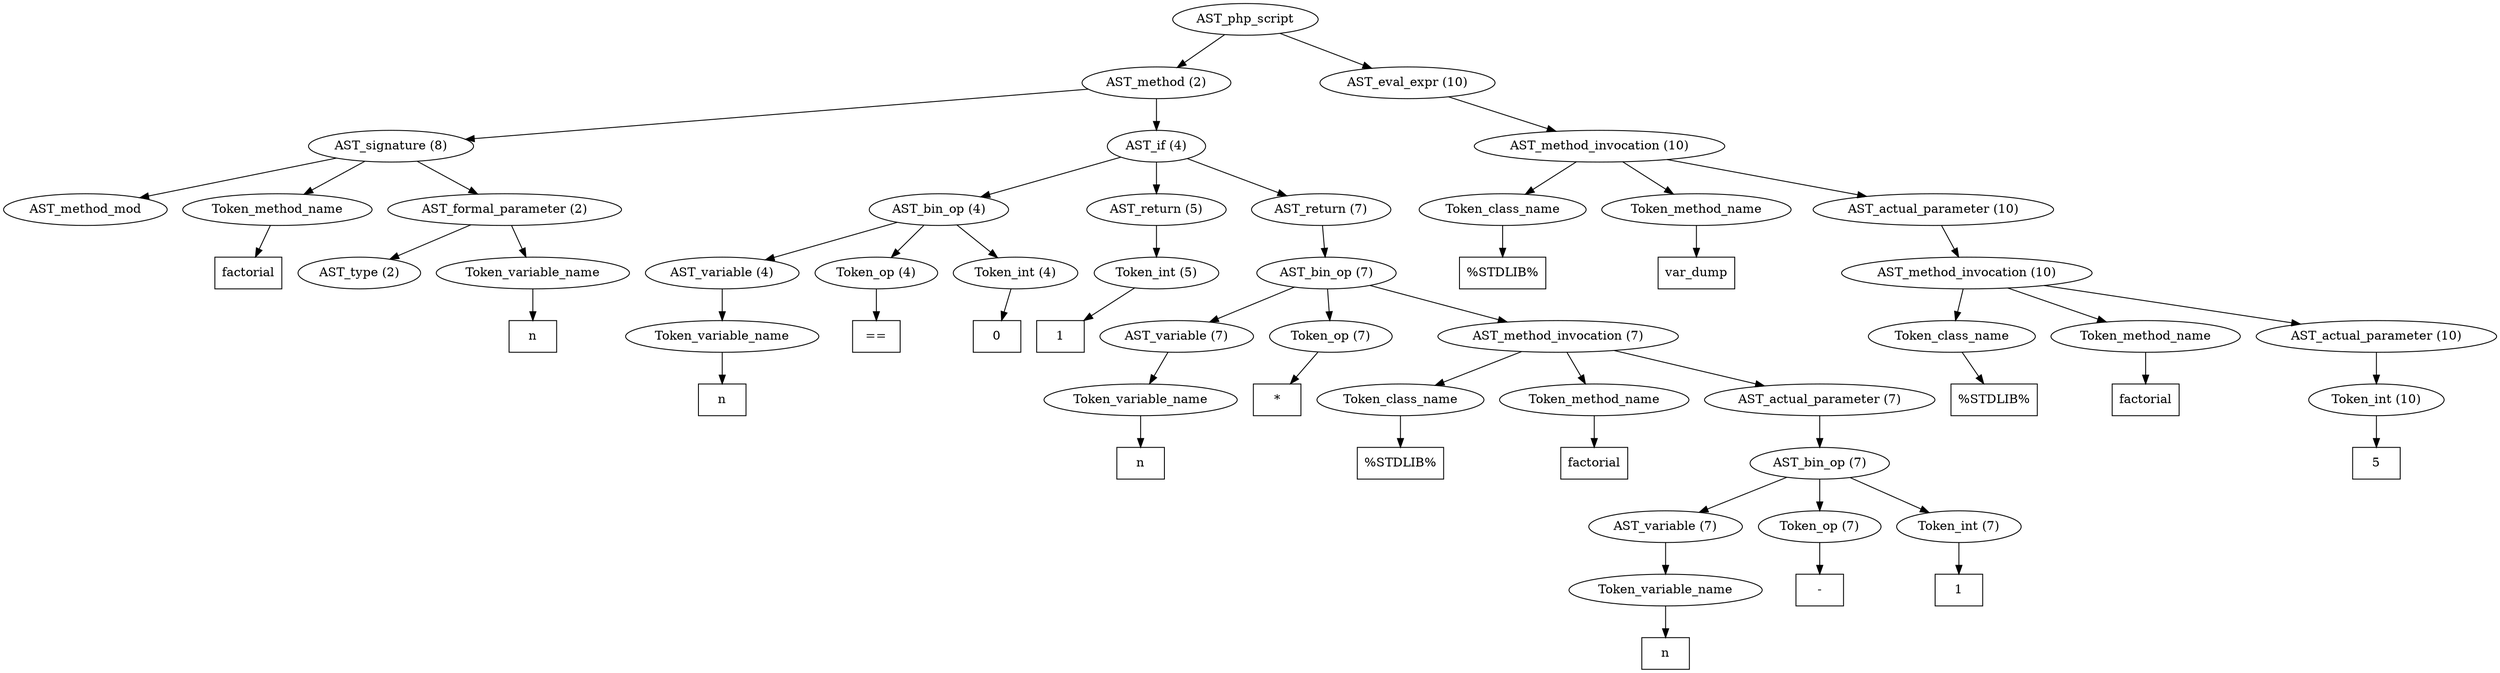 /*
 * AST in dot format generated by phc -- the PHP compiler
 */

digraph AST {
node_0 [label="AST_php_script"];
node_1 [label="AST_method (2)"];
node_2 [label="AST_signature (8)"];
node_3 [label="AST_method_mod"];
node_4 [label="Token_method_name"];
node_5 [label="factorial", shape=box]
node_4 -> node_5;
node_6 [label="AST_formal_parameter (2)"];
node_7 [label="AST_type (2)"];
node_8 [label="Token_variable_name"];
node_9 [label="n", shape=box]
node_8 -> node_9;
node_6 -> node_8;
node_6 -> node_7;
node_2 -> node_6;
node_2 -> node_4;
node_2 -> node_3;
node_10 [label="AST_if (4)"];
node_11 [label="AST_bin_op (4)"];
node_12 [label="AST_variable (4)"];
node_13 [label="Token_variable_name"];
node_14 [label="n", shape=box]
node_13 -> node_14;
node_12 -> node_13;
node_15 [label="Token_op (4)"];
node_16 [label="==", shape=box]
node_15 -> node_16;
node_17 [label="Token_int (4)"];
node_18 [label="0", shape=box]
node_17 -> node_18;
node_11 -> node_17;
node_11 -> node_15;
node_11 -> node_12;
node_19 [label="AST_return (5)"];
node_20 [label="Token_int (5)"];
node_21 [label="1", shape=box]
node_20 -> node_21;
node_19 -> node_20;
node_22 [label="AST_return (7)"];
node_23 [label="AST_bin_op (7)"];
node_24 [label="AST_variable (7)"];
node_25 [label="Token_variable_name"];
node_26 [label="n", shape=box]
node_25 -> node_26;
node_24 -> node_25;
node_27 [label="Token_op (7)"];
node_28 [label="*", shape=box]
node_27 -> node_28;
node_29 [label="AST_method_invocation (7)"];
node_30 [label="Token_class_name"];
node_31 [label="%STDLIB%", shape=box]
node_30 -> node_31;
node_32 [label="Token_method_name"];
node_33 [label="factorial", shape=box]
node_32 -> node_33;
node_34 [label="AST_actual_parameter (7)"];
node_35 [label="AST_bin_op (7)"];
node_36 [label="AST_variable (7)"];
node_37 [label="Token_variable_name"];
node_38 [label="n", shape=box]
node_37 -> node_38;
node_36 -> node_37;
node_39 [label="Token_op (7)"];
node_40 [label="-", shape=box]
node_39 -> node_40;
node_41 [label="Token_int (7)"];
node_42 [label="1", shape=box]
node_41 -> node_42;
node_35 -> node_41;
node_35 -> node_39;
node_35 -> node_36;
node_34 -> node_35;
node_29 -> node_34;
node_29 -> node_32;
node_29 -> node_30;
node_23 -> node_29;
node_23 -> node_27;
node_23 -> node_24;
node_22 -> node_23;
node_10 -> node_22;
node_10 -> node_19;
node_10 -> node_11;
node_1 -> node_10;
node_1 -> node_2;
node_43 [label="AST_eval_expr (10)"];
node_44 [label="AST_method_invocation (10)"];
node_45 [label="Token_class_name"];
node_46 [label="%STDLIB%", shape=box]
node_45 -> node_46;
node_47 [label="Token_method_name"];
node_48 [label="var_dump", shape=box]
node_47 -> node_48;
node_49 [label="AST_actual_parameter (10)"];
node_50 [label="AST_method_invocation (10)"];
node_51 [label="Token_class_name"];
node_52 [label="%STDLIB%", shape=box]
node_51 -> node_52;
node_53 [label="Token_method_name"];
node_54 [label="factorial", shape=box]
node_53 -> node_54;
node_55 [label="AST_actual_parameter (10)"];
node_56 [label="Token_int (10)"];
node_57 [label="5", shape=box]
node_56 -> node_57;
node_55 -> node_56;
node_50 -> node_55;
node_50 -> node_53;
node_50 -> node_51;
node_49 -> node_50;
node_44 -> node_49;
node_44 -> node_47;
node_44 -> node_45;
node_43 -> node_44;
node_0 -> node_43;
node_0 -> node_1;
}
